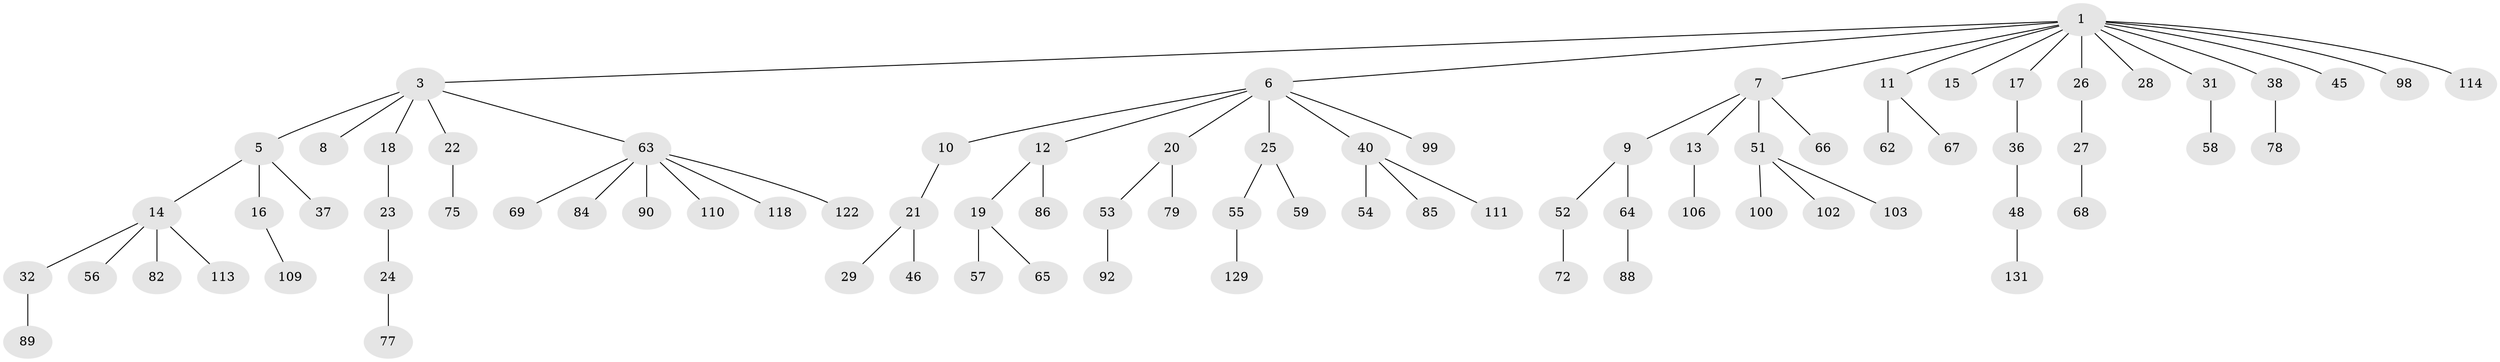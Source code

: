 // original degree distribution, {9: 0.007407407407407408, 6: 0.022222222222222223, 2: 0.24444444444444444, 4: 0.05185185185185185, 7: 0.014814814814814815, 1: 0.5111111111111111, 5: 0.014814814814814815, 3: 0.13333333333333333}
// Generated by graph-tools (version 1.1) at 2025/19/03/04/25 18:19:25]
// undirected, 81 vertices, 80 edges
graph export_dot {
graph [start="1"]
  node [color=gray90,style=filled];
  1 [super="+2"];
  3 [super="+4"];
  5;
  6;
  7 [super="+30"];
  8;
  9 [super="+50+39"];
  10 [super="+119+61+41"];
  11 [super="+43+125"];
  12;
  13;
  14;
  15;
  16;
  17 [super="+34"];
  18;
  19;
  20 [super="+42+44"];
  21 [super="+33+47"];
  22 [super="+105"];
  23;
  24;
  25;
  26;
  27;
  28;
  29;
  31 [super="+60+97"];
  32 [super="+35+80"];
  36;
  37;
  38 [super="+83"];
  40 [super="+70"];
  45 [super="+101"];
  46;
  48 [super="+117+49"];
  51;
  52;
  53;
  54;
  55;
  56 [super="+95+93"];
  57 [super="+74"];
  58;
  59;
  62;
  63;
  64;
  65;
  66;
  67 [super="+112"];
  68;
  69;
  72;
  75 [super="+123"];
  77;
  78 [super="+87+104"];
  79 [super="+130+133"];
  82 [super="+134"];
  84 [super="+127"];
  85;
  86;
  88 [super="+94"];
  89;
  90;
  92;
  98;
  99 [super="+126"];
  100;
  102;
  103;
  106 [super="+107"];
  109 [super="+116"];
  110;
  111;
  113;
  114;
  118;
  122 [super="+128"];
  129;
  131;
  1 -- 3;
  1 -- 7;
  1 -- 11;
  1 -- 15;
  1 -- 17;
  1 -- 26;
  1 -- 28;
  1 -- 98;
  1 -- 114;
  1 -- 38;
  1 -- 6;
  1 -- 45;
  1 -- 31;
  3 -- 5;
  3 -- 8;
  3 -- 22;
  3 -- 63;
  3 -- 18;
  5 -- 14;
  5 -- 16;
  5 -- 37;
  6 -- 10;
  6 -- 12;
  6 -- 20;
  6 -- 25;
  6 -- 40;
  6 -- 99;
  7 -- 9;
  7 -- 13;
  7 -- 66;
  7 -- 51;
  9 -- 64;
  9 -- 52;
  10 -- 21;
  11 -- 67;
  11 -- 62;
  12 -- 19;
  12 -- 86;
  13 -- 106;
  14 -- 32;
  14 -- 56;
  14 -- 82;
  14 -- 113;
  16 -- 109;
  17 -- 36;
  18 -- 23;
  19 -- 57;
  19 -- 65;
  20 -- 53;
  20 -- 79;
  21 -- 29;
  21 -- 46;
  22 -- 75;
  23 -- 24;
  24 -- 77;
  25 -- 55;
  25 -- 59;
  26 -- 27;
  27 -- 68;
  31 -- 58;
  32 -- 89;
  36 -- 48;
  38 -- 78;
  40 -- 54;
  40 -- 85;
  40 -- 111;
  48 -- 131;
  51 -- 100;
  51 -- 102;
  51 -- 103;
  52 -- 72;
  53 -- 92;
  55 -- 129;
  63 -- 69;
  63 -- 84;
  63 -- 90;
  63 -- 110;
  63 -- 118;
  63 -- 122;
  64 -- 88;
}
